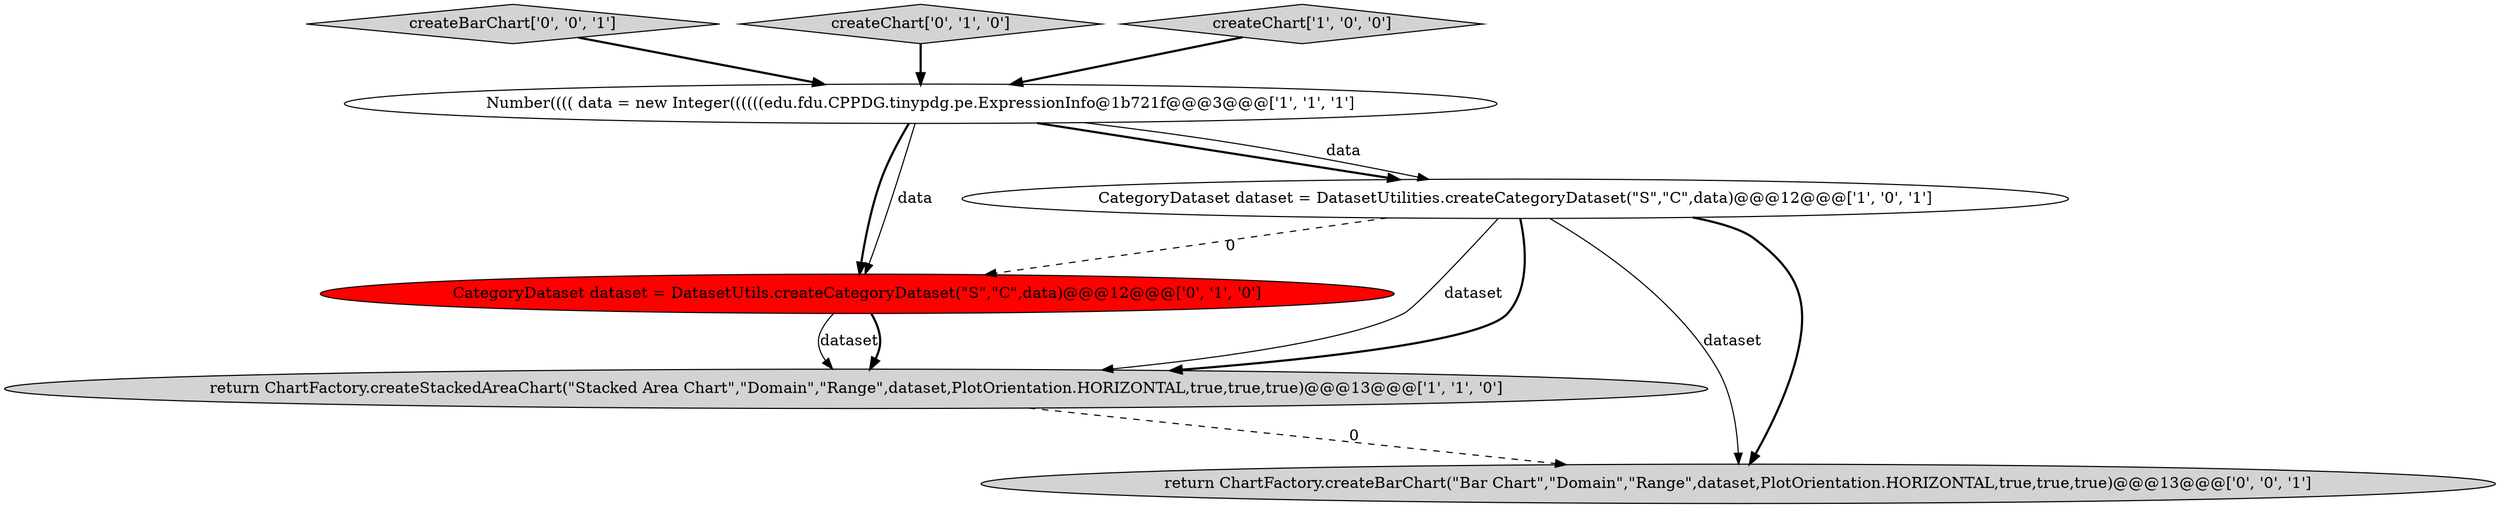 digraph {
4 [style = filled, label = "CategoryDataset dataset = DatasetUtils.createCategoryDataset(\"S\",\"C\",data)@@@12@@@['0', '1', '0']", fillcolor = red, shape = ellipse image = "AAA1AAABBB2BBB"];
1 [style = filled, label = "Number(((( data = new Integer((((((edu.fdu.CPPDG.tinypdg.pe.ExpressionInfo@1b721f@@@3@@@['1', '1', '1']", fillcolor = white, shape = ellipse image = "AAA0AAABBB1BBB"];
6 [style = filled, label = "return ChartFactory.createBarChart(\"Bar Chart\",\"Domain\",\"Range\",dataset,PlotOrientation.HORIZONTAL,true,true,true)@@@13@@@['0', '0', '1']", fillcolor = lightgray, shape = ellipse image = "AAA0AAABBB3BBB"];
2 [style = filled, label = "return ChartFactory.createStackedAreaChart(\"Stacked Area Chart\",\"Domain\",\"Range\",dataset,PlotOrientation.HORIZONTAL,true,true,true)@@@13@@@['1', '1', '0']", fillcolor = lightgray, shape = ellipse image = "AAA0AAABBB1BBB"];
7 [style = filled, label = "createBarChart['0', '0', '1']", fillcolor = lightgray, shape = diamond image = "AAA0AAABBB3BBB"];
5 [style = filled, label = "createChart['0', '1', '0']", fillcolor = lightgray, shape = diamond image = "AAA0AAABBB2BBB"];
0 [style = filled, label = "createChart['1', '0', '0']", fillcolor = lightgray, shape = diamond image = "AAA0AAABBB1BBB"];
3 [style = filled, label = "CategoryDataset dataset = DatasetUtilities.createCategoryDataset(\"S\",\"C\",data)@@@12@@@['1', '0', '1']", fillcolor = white, shape = ellipse image = "AAA0AAABBB1BBB"];
1->4 [style = solid, label="data"];
1->3 [style = bold, label=""];
5->1 [style = bold, label=""];
3->2 [style = solid, label="dataset"];
1->4 [style = bold, label=""];
3->6 [style = bold, label=""];
4->2 [style = solid, label="dataset"];
7->1 [style = bold, label=""];
4->2 [style = bold, label=""];
3->2 [style = bold, label=""];
3->4 [style = dashed, label="0"];
0->1 [style = bold, label=""];
1->3 [style = solid, label="data"];
3->6 [style = solid, label="dataset"];
2->6 [style = dashed, label="0"];
}
